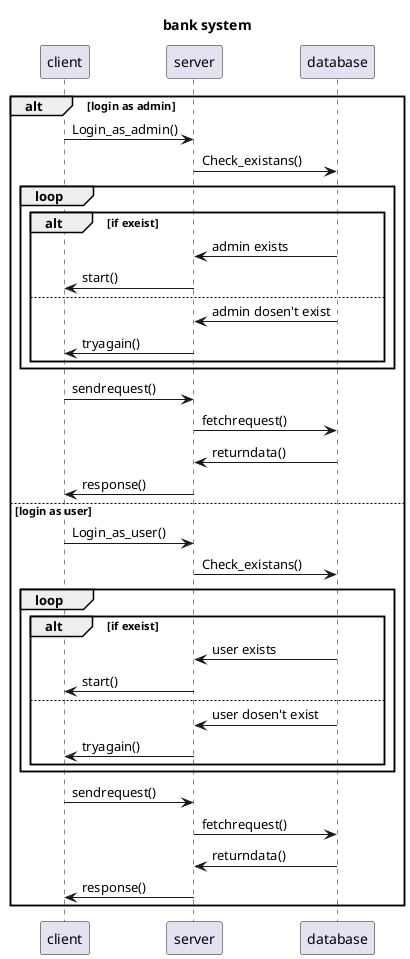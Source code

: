 @startuml

title bank system
participant  client
participant  server 
participant database 

alt  login as admin 
    client -> server : Login_as_admin()
    server -> database : Check_existans()
    
    loop
    alt if exeist 
        database -> server : admin exists 
        server -> client : start()
        
    else 
        database-> server : admin dosen't exist
        server-> client : tryagain()
    end
    end
    client -> server : sendrequest()
    server -> database : fetchrequest()
    database -> server : returndata()
    server -> client : response()



else login as user
    client -> server : Login_as_user()
    server -> database : Check_existans()
    
    loop
    alt if exeist 
        database -> server : user exists 
        server -> client : start()
        
    else 
        database-> server : user dosen't exist
        server-> client : tryagain()
    end
    end
    client -> server : sendrequest()
    server -> database : fetchrequest()
    database -> server : returndata()
    server -> client : response()
end
